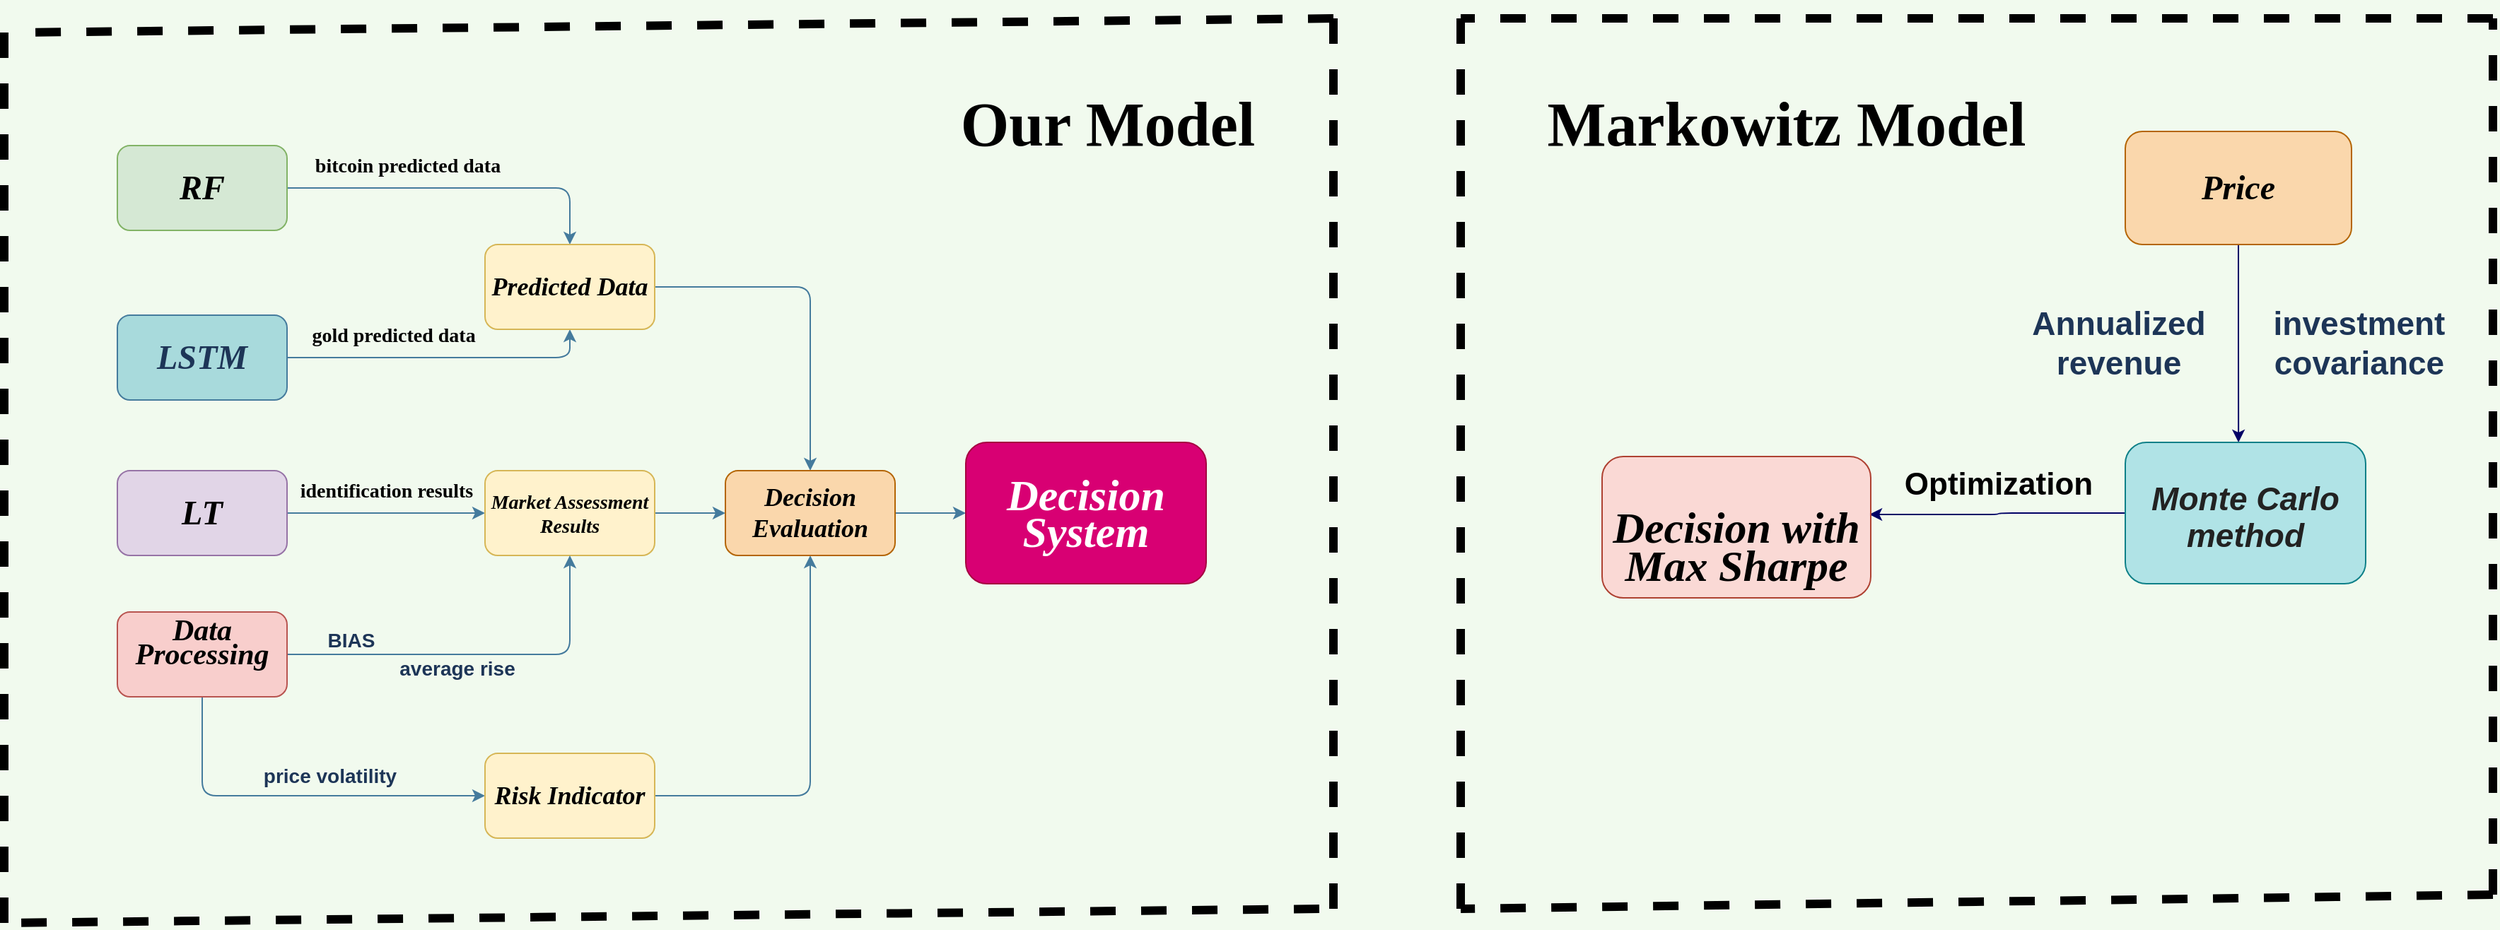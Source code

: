<mxfile version="16.2.4" type="github">
  <diagram id="9QUHCBQHYqZ-R-mcCRZf" name="Page-1">
    <mxGraphModel dx="2307" dy="1216" grid="1" gridSize="10" guides="1" tooltips="1" connect="1" arrows="1" fold="1" page="1" pageScale="1" pageWidth="3300" pageHeight="4681" background="#F1FAEE" math="0" shadow="0">
      <root>
        <mxCell id="0" />
        <mxCell id="1" parent="0" />
        <mxCell id="XoH2WoYK5GNbcG1rRWLw-32" style="edgeStyle=orthogonalEdgeStyle;curved=0;rounded=1;sketch=0;orthogonalLoop=1;jettySize=auto;html=1;entryX=0.5;entryY=0;entryDx=0;entryDy=0;fontSize=31;fontColor=#1D3557;strokeColor=#457B9D;fillColor=#A8DADC;" edge="1" parent="1" source="XoH2WoYK5GNbcG1rRWLw-1" target="XoH2WoYK5GNbcG1rRWLw-3">
          <mxGeometry relative="1" as="geometry" />
        </mxCell>
        <mxCell id="XoH2WoYK5GNbcG1rRWLw-1" value="&lt;h1&gt;&lt;i&gt;&lt;font face=&quot;Times New Roman&quot;&gt;RF&lt;/font&gt;&lt;/i&gt;&lt;/h1&gt;" style="rounded=1;whiteSpace=wrap;html=1;fillColor=#d5e8d4;strokeColor=#82b366;" vertex="1" parent="1">
          <mxGeometry x="340" y="170" width="120" height="60" as="geometry" />
        </mxCell>
        <mxCell id="XoH2WoYK5GNbcG1rRWLw-19" style="edgeStyle=orthogonalEdgeStyle;curved=0;rounded=1;sketch=0;orthogonalLoop=1;jettySize=auto;html=1;entryX=0.5;entryY=1;entryDx=0;entryDy=0;fontSize=14;fontColor=#1D3557;strokeColor=#457B9D;fillColor=#A8DADC;" edge="1" parent="1" source="XoH2WoYK5GNbcG1rRWLw-2" target="XoH2WoYK5GNbcG1rRWLw-3">
          <mxGeometry relative="1" as="geometry" />
        </mxCell>
        <mxCell id="XoH2WoYK5GNbcG1rRWLw-2" value="&lt;h1&gt;&lt;i&gt;&lt;font face=&quot;Times New Roman&quot;&gt;LSTM&lt;/font&gt;&lt;/i&gt;&lt;/h1&gt;" style="rounded=1;whiteSpace=wrap;html=1;fillColor=#A8DADC;strokeColor=#457B9D;fontColor=#1D3557;" vertex="1" parent="1">
          <mxGeometry x="340" y="290" width="120" height="60" as="geometry" />
        </mxCell>
        <mxCell id="XoH2WoYK5GNbcG1rRWLw-25" style="edgeStyle=orthogonalEdgeStyle;curved=0;rounded=1;sketch=0;orthogonalLoop=1;jettySize=auto;html=1;fontSize=18;fontColor=#1D3557;strokeColor=#457B9D;fillColor=#A8DADC;" edge="1" parent="1" source="XoH2WoYK5GNbcG1rRWLw-3" target="XoH2WoYK5GNbcG1rRWLw-24">
          <mxGeometry relative="1" as="geometry" />
        </mxCell>
        <mxCell id="XoH2WoYK5GNbcG1rRWLw-3" value="&lt;h2&gt;&lt;font face=&quot;Times New Roman&quot;&gt;&lt;i&gt;Predicted Data&lt;/i&gt;&lt;/font&gt;&lt;/h2&gt;" style="rounded=1;whiteSpace=wrap;html=1;fillColor=#fff2cc;strokeColor=#d6b656;" vertex="1" parent="1">
          <mxGeometry x="600" y="240" width="120" height="60" as="geometry" />
        </mxCell>
        <mxCell id="XoH2WoYK5GNbcG1rRWLw-12" style="edgeStyle=orthogonalEdgeStyle;curved=0;rounded=1;sketch=0;orthogonalLoop=1;jettySize=auto;html=1;entryX=0;entryY=0.5;entryDx=0;entryDy=0;fontSize=21;fontColor=#1D3557;strokeColor=#457B9D;fillColor=#A8DADC;" edge="1" parent="1" source="XoH2WoYK5GNbcG1rRWLw-7" target="XoH2WoYK5GNbcG1rRWLw-8">
          <mxGeometry relative="1" as="geometry" />
        </mxCell>
        <mxCell id="XoH2WoYK5GNbcG1rRWLw-7" value="&lt;h1&gt;&lt;font face=&quot;Times New Roman&quot;&gt;&lt;i&gt;LT&lt;/i&gt;&lt;/font&gt;&lt;/h1&gt;" style="rounded=1;whiteSpace=wrap;html=1;fillColor=#e1d5e7;strokeColor=#9673a6;" vertex="1" parent="1">
          <mxGeometry x="340" y="400" width="120" height="60" as="geometry" />
        </mxCell>
        <mxCell id="XoH2WoYK5GNbcG1rRWLw-26" style="edgeStyle=orthogonalEdgeStyle;curved=0;rounded=1;sketch=0;orthogonalLoop=1;jettySize=auto;html=1;entryX=0;entryY=0.5;entryDx=0;entryDy=0;fontSize=18;fontColor=#1D3557;strokeColor=#457B9D;fillColor=#A8DADC;" edge="1" parent="1" source="XoH2WoYK5GNbcG1rRWLw-8" target="XoH2WoYK5GNbcG1rRWLw-24">
          <mxGeometry relative="1" as="geometry" />
        </mxCell>
        <mxCell id="XoH2WoYK5GNbcG1rRWLw-8" value="&lt;h3&gt;&lt;font face=&quot;Times New Roman&quot;&gt;&lt;span style=&quot;font-size: 14.04px&quot;&gt;&lt;i&gt;Market Assessment Results&lt;/i&gt;&lt;/span&gt;&lt;/font&gt;&lt;br&gt;&lt;/h3&gt;" style="rounded=1;whiteSpace=wrap;html=1;fillColor=#fff2cc;strokeColor=#d6b656;" vertex="1" parent="1">
          <mxGeometry x="600" y="400" width="120" height="60" as="geometry" />
        </mxCell>
        <mxCell id="XoH2WoYK5GNbcG1rRWLw-11" style="edgeStyle=orthogonalEdgeStyle;curved=0;rounded=1;sketch=0;orthogonalLoop=1;jettySize=auto;html=1;entryX=0.5;entryY=1;entryDx=0;entryDy=0;fontSize=21;fontColor=#1D3557;strokeColor=#457B9D;fillColor=#A8DADC;" edge="1" parent="1" source="XoH2WoYK5GNbcG1rRWLw-9" target="XoH2WoYK5GNbcG1rRWLw-8">
          <mxGeometry relative="1" as="geometry" />
        </mxCell>
        <mxCell id="XoH2WoYK5GNbcG1rRWLw-37" style="edgeStyle=orthogonalEdgeStyle;curved=0;rounded=1;sketch=0;orthogonalLoop=1;jettySize=auto;html=1;entryX=0;entryY=0.5;entryDx=0;entryDy=0;fontSize=31;fontColor=#1D3557;strokeColor=#457B9D;fillColor=#A8DADC;" edge="1" parent="1" source="XoH2WoYK5GNbcG1rRWLw-9" target="XoH2WoYK5GNbcG1rRWLw-21">
          <mxGeometry relative="1" as="geometry">
            <Array as="points">
              <mxPoint x="400" y="630" />
            </Array>
          </mxGeometry>
        </mxCell>
        <mxCell id="XoH2WoYK5GNbcG1rRWLw-9" value="&lt;h2 style=&quot;font-size: 21px ; line-height: 0.8&quot;&gt;&lt;font face=&quot;Times New Roman&quot; style=&quot;font-size: 21px&quot;&gt;&lt;span style=&quot;font-size: 21px&quot;&gt;&lt;b style=&quot;font-size: 21px&quot;&gt;&lt;i style=&quot;font-size: 21px&quot;&gt;Data Processing&lt;br&gt;&lt;/i&gt;&lt;/b&gt;&lt;/span&gt;&lt;/font&gt;&lt;font face=&quot;Times New Roman&quot; style=&quot;font-size: 21px&quot;&gt;&lt;i style=&quot;font-size: 21px&quot;&gt;&amp;nbsp;&lt;/i&gt;&lt;/font&gt;&lt;/h2&gt;" style="rounded=1;whiteSpace=wrap;html=1;fillColor=#f8cecc;strokeColor=#b85450;fontSize=21;" vertex="1" parent="1">
          <mxGeometry x="340" y="500" width="120" height="60" as="geometry" />
        </mxCell>
        <mxCell id="XoH2WoYK5GNbcG1rRWLw-13" value="&lt;h3 style=&quot;color: rgb(0 , 0 , 0)&quot;&gt;&lt;span style=&quot;font-family: &amp;#34;times new roman&amp;#34; ; font-size: 14px&quot;&gt;identification results&lt;/span&gt;&lt;/h3&gt;" style="text;html=1;align=center;verticalAlign=middle;resizable=0;points=[];autosize=1;strokeColor=none;fillColor=none;fontSize=21;fontColor=#1D3557;" vertex="1" parent="1">
          <mxGeometry x="460" y="370" width="140" height="80" as="geometry" />
        </mxCell>
        <mxCell id="XoH2WoYK5GNbcG1rRWLw-16" value="&lt;b&gt;BIAS&lt;/b&gt;" style="text;html=1;align=center;verticalAlign=middle;resizable=0;points=[];autosize=1;strokeColor=none;fillColor=none;fontSize=14;fontColor=#1D3557;" vertex="1" parent="1">
          <mxGeometry x="480" y="510" width="50" height="20" as="geometry" />
        </mxCell>
        <mxCell id="XoH2WoYK5GNbcG1rRWLw-17" value="&lt;b&gt;average rise&lt;/b&gt;" style="text;html=1;align=center;verticalAlign=middle;resizable=0;points=[];autosize=1;strokeColor=none;fillColor=none;fontSize=14;fontColor=#1D3557;" vertex="1" parent="1">
          <mxGeometry x="530" y="530" width="100" height="20" as="geometry" />
        </mxCell>
        <mxCell id="XoH2WoYK5GNbcG1rRWLw-28" style="edgeStyle=orthogonalEdgeStyle;curved=0;rounded=1;sketch=0;orthogonalLoop=1;jettySize=auto;html=1;entryX=0.5;entryY=1;entryDx=0;entryDy=0;fontSize=18;fontColor=#1D3557;strokeColor=#457B9D;fillColor=#A8DADC;" edge="1" parent="1" source="XoH2WoYK5GNbcG1rRWLw-21" target="XoH2WoYK5GNbcG1rRWLw-24">
          <mxGeometry relative="1" as="geometry" />
        </mxCell>
        <mxCell id="XoH2WoYK5GNbcG1rRWLw-21" value="&lt;h1 style=&quot;font-size: 18px;&quot;&gt;&lt;font face=&quot;Times New Roman&quot; style=&quot;font-size: 18px;&quot;&gt;&lt;span style=&quot;font-size: 18px;&quot;&gt;&lt;i style=&quot;font-size: 18px;&quot;&gt;Risk Indicator&lt;/i&gt;&lt;/span&gt;&lt;/font&gt;&lt;/h1&gt;" style="rounded=1;whiteSpace=wrap;html=1;fillColor=#fff2cc;strokeColor=#d6b656;fontSize=18;" vertex="1" parent="1">
          <mxGeometry x="600" y="600" width="120" height="60" as="geometry" />
        </mxCell>
        <mxCell id="XoH2WoYK5GNbcG1rRWLw-34" style="edgeStyle=orthogonalEdgeStyle;curved=0;rounded=1;sketch=0;orthogonalLoop=1;jettySize=auto;html=1;entryX=0;entryY=0.5;entryDx=0;entryDy=0;fontSize=31;fontColor=#1D3557;strokeColor=#457B9D;fillColor=#A8DADC;" edge="1" parent="1" source="XoH2WoYK5GNbcG1rRWLw-24" target="XoH2WoYK5GNbcG1rRWLw-30">
          <mxGeometry relative="1" as="geometry" />
        </mxCell>
        <mxCell id="XoH2WoYK5GNbcG1rRWLw-24" value="&lt;h1 style=&quot;font-size: 18px&quot;&gt;&lt;font face=&quot;Times New Roman&quot; style=&quot;font-size: 18px&quot;&gt;&lt;span style=&quot;font-size: 18px&quot;&gt;&lt;i style=&quot;font-size: 18px&quot;&gt;Decision Evaluation&lt;/i&gt;&lt;/span&gt;&lt;/font&gt;&lt;/h1&gt;" style="rounded=1;whiteSpace=wrap;html=1;fillColor=#fad7ac;strokeColor=#b46504;fontSize=18;" vertex="1" parent="1">
          <mxGeometry x="770" y="400" width="120" height="60" as="geometry" />
        </mxCell>
        <mxCell id="XoH2WoYK5GNbcG1rRWLw-30" value="&lt;h2 style=&quot;line-height: 0.8&quot;&gt;&lt;font face=&quot;Times New Roman&quot; size=&quot;1&quot;&gt;&lt;i style=&quot;font-size: 31px&quot;&gt;Decision System&lt;/i&gt;&lt;/font&gt;&lt;/h2&gt;" style="rounded=1;whiteSpace=wrap;html=1;fillColor=#d80073;strokeColor=#A50040;fontSize=21;fontColor=#ffffff;" vertex="1" parent="1">
          <mxGeometry x="940" y="380" width="170" height="100" as="geometry" />
        </mxCell>
        <mxCell id="XoH2WoYK5GNbcG1rRWLw-35" value="&lt;h3 style=&quot;color: rgb(0 , 0 , 0)&quot;&gt;&lt;font face=&quot;times new roman&quot;&gt;&lt;span style=&quot;font-size: 14px&quot;&gt;gold predicted data&lt;/span&gt;&lt;/font&gt;&lt;/h3&gt;" style="text;html=1;align=center;verticalAlign=middle;resizable=0;points=[];autosize=1;strokeColor=none;fillColor=none;fontSize=21;fontColor=#1D3557;" vertex="1" parent="1">
          <mxGeometry x="470" y="260" width="130" height="80" as="geometry" />
        </mxCell>
        <mxCell id="XoH2WoYK5GNbcG1rRWLw-36" value="&lt;h3 style=&quot;color: rgb(0 , 0 , 0)&quot;&gt;&lt;font face=&quot;times new roman&quot;&gt;&lt;span style=&quot;font-size: 14px&quot;&gt;bitcoin predicted data&lt;/span&gt;&lt;/font&gt;&lt;/h3&gt;" style="text;html=1;align=center;verticalAlign=middle;resizable=0;points=[];autosize=1;strokeColor=none;fillColor=none;fontSize=21;fontColor=#1D3557;" vertex="1" parent="1">
          <mxGeometry x="470" y="140" width="150" height="80" as="geometry" />
        </mxCell>
        <mxCell id="XoH2WoYK5GNbcG1rRWLw-38" value="&lt;font style=&quot;font-size: 14px&quot;&gt;&lt;b&gt;price volatility&lt;/b&gt;&lt;/font&gt;" style="text;html=1;align=center;verticalAlign=middle;resizable=0;points=[];autosize=1;strokeColor=none;fillColor=none;fontSize=31;fontColor=#1D3557;" vertex="1" parent="1">
          <mxGeometry x="435" y="585" width="110" height="50" as="geometry" />
        </mxCell>
        <mxCell id="XoH2WoYK5GNbcG1rRWLw-43" value="" style="endArrow=none;dashed=1;html=1;rounded=1;sketch=0;fontSize=14;fontColor=#1D3557;strokeColor=#000000;fillColor=#A8DADC;curved=0;strokeWidth=6;" edge="1" parent="1">
          <mxGeometry width="50" height="50" relative="1" as="geometry">
            <mxPoint x="260" y="720" as="sourcePoint" />
            <mxPoint x="260" y="80" as="targetPoint" />
          </mxGeometry>
        </mxCell>
        <mxCell id="XoH2WoYK5GNbcG1rRWLw-44" value="" style="endArrow=none;dashed=1;html=1;rounded=1;sketch=0;fontSize=14;fontColor=#1D3557;strokeColor=#000000;fillColor=#A8DADC;curved=0;strokeWidth=6;" edge="1" parent="1">
          <mxGeometry width="50" height="50" relative="1" as="geometry">
            <mxPoint x="1200.0" y="710" as="sourcePoint" />
            <mxPoint x="1200.0" y="70.0" as="targetPoint" />
          </mxGeometry>
        </mxCell>
        <mxCell id="XoH2WoYK5GNbcG1rRWLw-45" value="" style="endArrow=none;dashed=1;html=1;rounded=1;sketch=0;fontSize=14;fontColor=#1D3557;strokeColor=#000000;fillColor=#A8DADC;curved=0;strokeWidth=6;" edge="1" parent="1">
          <mxGeometry width="50" height="50" relative="1" as="geometry">
            <mxPoint x="1200" y="80" as="sourcePoint" />
            <mxPoint x="270.0" y="90.0" as="targetPoint" />
          </mxGeometry>
        </mxCell>
        <mxCell id="XoH2WoYK5GNbcG1rRWLw-46" value="" style="endArrow=none;dashed=1;html=1;rounded=1;sketch=0;fontSize=14;fontColor=#1D3557;strokeColor=#000000;fillColor=#A8DADC;curved=0;strokeWidth=6;" edge="1" parent="1">
          <mxGeometry width="50" height="50" relative="1" as="geometry">
            <mxPoint x="1190" y="710" as="sourcePoint" />
            <mxPoint x="260" y="720" as="targetPoint" />
          </mxGeometry>
        </mxCell>
        <mxCell id="XoH2WoYK5GNbcG1rRWLw-110" style="edgeStyle=orthogonalEdgeStyle;curved=0;rounded=1;sketch=0;orthogonalLoop=1;jettySize=auto;html=1;fontSize=23;fontColor=#1D3557;strokeColor=#000066;strokeWidth=1;fillColor=#A8DADC;entryX=0.471;entryY=0;entryDx=0;entryDy=0;entryPerimeter=0;" edge="1" parent="1" source="XoH2WoYK5GNbcG1rRWLw-85" target="XoH2WoYK5GNbcG1rRWLw-90">
          <mxGeometry relative="1" as="geometry">
            <mxPoint x="1840" y="370" as="targetPoint" />
          </mxGeometry>
        </mxCell>
        <mxCell id="XoH2WoYK5GNbcG1rRWLw-85" value="&lt;h1&gt;&lt;font face=&quot;Times New Roman&quot;&gt;&lt;i&gt;Price&lt;/i&gt;&lt;/font&gt;&lt;/h1&gt;" style="rounded=1;whiteSpace=wrap;html=1;fillColor=#fad7ac;strokeColor=#b46504;" vertex="1" parent="1">
          <mxGeometry x="1760" y="160" width="160" height="80" as="geometry" />
        </mxCell>
        <mxCell id="XoH2WoYK5GNbcG1rRWLw-115" style="edgeStyle=orthogonalEdgeStyle;curved=0;rounded=1;sketch=0;orthogonalLoop=1;jettySize=auto;html=1;fontSize=22;fontColor=none;strokeColor=#000066;strokeWidth=1;fillColor=#A8DADC;entryX=0.995;entryY=0.41;entryDx=0;entryDy=0;entryPerimeter=0;" edge="1" parent="1" source="XoH2WoYK5GNbcG1rRWLw-90" target="XoH2WoYK5GNbcG1rRWLw-114">
          <mxGeometry relative="1" as="geometry">
            <mxPoint x="1590" y="430" as="targetPoint" />
          </mxGeometry>
        </mxCell>
        <mxCell id="XoH2WoYK5GNbcG1rRWLw-90" value="&lt;h2 style=&quot;line-height: 0.8&quot;&gt;&lt;span style=&quot;color: rgb(34 , 34 , 34)&quot;&gt;&lt;font style=&quot;font-size: 23px&quot;&gt;&lt;i&gt;Monte Carlo method&lt;/i&gt;&lt;/font&gt;&lt;/span&gt;&lt;br&gt;&lt;/h2&gt;" style="rounded=1;whiteSpace=wrap;html=1;fillColor=#b0e3e6;strokeColor=#0e8088;fontSize=21;" vertex="1" parent="1">
          <mxGeometry x="1760" y="380" width="170" height="100" as="geometry" />
        </mxCell>
        <mxCell id="XoH2WoYK5GNbcG1rRWLw-104" value="" style="endArrow=none;dashed=1;html=1;rounded=1;sketch=0;fontSize=14;fontColor=#1D3557;strokeColor=#000000;fillColor=#A8DADC;curved=0;strokeWidth=6;" edge="1" parent="1">
          <mxGeometry width="50" height="50" relative="1" as="geometry">
            <mxPoint x="1290" y="710" as="sourcePoint" />
            <mxPoint x="1290" y="80" as="targetPoint" />
          </mxGeometry>
        </mxCell>
        <mxCell id="XoH2WoYK5GNbcG1rRWLw-105" value="" style="endArrow=none;dashed=1;html=1;rounded=1;sketch=0;fontSize=14;fontColor=#1D3557;strokeColor=#000000;fillColor=#A8DADC;curved=0;strokeWidth=6;" edge="1" parent="1">
          <mxGeometry width="50" height="50" relative="1" as="geometry">
            <mxPoint x="2020" y="700" as="sourcePoint" />
            <mxPoint x="2020" y="80" as="targetPoint" />
          </mxGeometry>
        </mxCell>
        <mxCell id="XoH2WoYK5GNbcG1rRWLw-106" value="" style="endArrow=none;dashed=1;html=1;rounded=1;sketch=0;fontSize=14;fontColor=#1D3557;strokeColor=#000000;fillColor=#A8DADC;curved=0;strokeWidth=6;" edge="1" parent="1">
          <mxGeometry width="50" height="50" relative="1" as="geometry">
            <mxPoint x="2020" y="80" as="sourcePoint" />
            <mxPoint x="1290" y="80" as="targetPoint" />
          </mxGeometry>
        </mxCell>
        <mxCell id="XoH2WoYK5GNbcG1rRWLw-107" value="" style="endArrow=none;dashed=1;html=1;rounded=1;sketch=0;fontSize=14;fontColor=#1D3557;strokeColor=#000000;fillColor=#A8DADC;curved=0;strokeWidth=6;" edge="1" parent="1">
          <mxGeometry width="50" height="50" relative="1" as="geometry">
            <mxPoint x="2020" y="700" as="sourcePoint" />
            <mxPoint x="1290.0" y="710" as="targetPoint" />
          </mxGeometry>
        </mxCell>
        <mxCell id="XoH2WoYK5GNbcG1rRWLw-111" value="&lt;b&gt;investment&lt;br&gt;covariance&lt;/b&gt;" style="text;html=1;align=center;verticalAlign=middle;resizable=0;points=[];autosize=1;strokeColor=none;fillColor=none;fontSize=23;fontColor=#1D3557;" vertex="1" parent="1">
          <mxGeometry x="1855" y="280" width="140" height="60" as="geometry" />
        </mxCell>
        <mxCell id="XoH2WoYK5GNbcG1rRWLw-112" value="&lt;h2 id=&quot;hide-editing-34732344&quot; style=&quot;box-sizing: border-box ; line-height: 1.5 ; margin: 0px ; padding: 0px ; color: rgb(44 , 45 , 48) ; font-family: &amp;#34;helvetica neue&amp;#34; , &amp;#34;helvetica&amp;#34; , &amp;#34;arial&amp;#34; , &amp;#34;meiryo&amp;#34; , &amp;#34;yu gothic medium&amp;#34; , sans-serif ; font-weight: normal&quot;&gt;&lt;br&gt;&lt;/h2&gt;" style="text;html=1;align=center;verticalAlign=middle;resizable=0;points=[];autosize=1;strokeColor=none;fillColor=none;fontSize=23;fontColor=#1D3557;" vertex="1" parent="1">
          <mxGeometry x="1700" y="250" width="20" height="60" as="geometry" />
        </mxCell>
        <mxCell id="XoH2WoYK5GNbcG1rRWLw-113" value="&lt;b&gt;Annualized&lt;br&gt;revenue&lt;/b&gt;" style="text;html=1;align=center;verticalAlign=middle;resizable=0;points=[];autosize=1;strokeColor=none;fillColor=none;fontSize=23;fontColor=#1D3557;" vertex="1" parent="1">
          <mxGeometry x="1685" y="280" width="140" height="60" as="geometry" />
        </mxCell>
        <mxCell id="XoH2WoYK5GNbcG1rRWLw-114" value="&lt;br&gt;&lt;br&gt;&lt;h2 style=&quot;font-family: &amp;#34;helvetica&amp;#34; ; font-style: normal ; letter-spacing: normal ; text-align: center ; text-indent: 0px ; text-transform: none ; word-spacing: 0px ; line-height: 0.8&quot;&gt;&lt;font face=&quot;Times New Roman&quot; size=&quot;1&quot;&gt;&lt;i style=&quot;font-size: 31px&quot;&gt;Decision with Max Sharpe&lt;/i&gt;&lt;/font&gt;&lt;/h2&gt;&lt;br&gt;" style="rounded=1;whiteSpace=wrap;html=1;labelBackgroundColor=none;sketch=0;fontSize=22;strokeColor=#ae4132;fillColor=#fad9d5;" vertex="1" parent="1">
          <mxGeometry x="1390" y="390" width="190" height="100" as="geometry" />
        </mxCell>
        <mxCell id="XoH2WoYK5GNbcG1rRWLw-116" value="&lt;b&gt;Optimization&lt;/b&gt;" style="text;html=1;align=center;verticalAlign=middle;resizable=0;points=[];autosize=1;strokeColor=none;fillColor=none;fontSize=22;fontColor=none;" vertex="1" parent="1">
          <mxGeometry x="1595" y="395" width="150" height="30" as="geometry" />
        </mxCell>
        <mxCell id="XoH2WoYK5GNbcG1rRWLw-117" value="&lt;h1&gt;&lt;font face=&quot;Comic Sans MS&quot;&gt;Our Model&lt;/font&gt;&lt;/h1&gt;" style="text;html=1;align=center;verticalAlign=middle;resizable=0;points=[];autosize=1;strokeColor=none;fillColor=none;fontSize=22;fontColor=#000000;" vertex="1" parent="1">
          <mxGeometry x="920" y="110" width="240" height="90" as="geometry" />
        </mxCell>
        <mxCell id="XoH2WoYK5GNbcG1rRWLw-118" value="&lt;h1&gt;&lt;font face=&quot;Comic Sans MS&quot;&gt;Markowitz&amp;nbsp;Model&lt;/font&gt;&lt;/h1&gt;" style="text;html=1;align=center;verticalAlign=middle;resizable=0;points=[];autosize=1;strokeColor=none;fillColor=none;fontSize=22;fontColor=#000000;" vertex="1" parent="1">
          <mxGeometry x="1330" y="110" width="380" height="90" as="geometry" />
        </mxCell>
      </root>
    </mxGraphModel>
  </diagram>
</mxfile>

